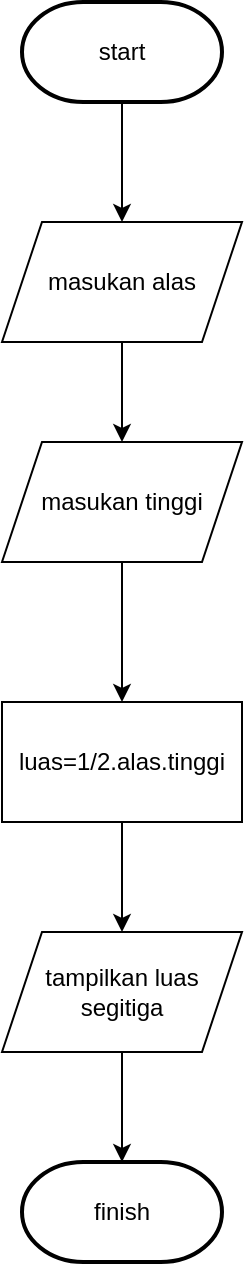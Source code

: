 <mxfile version="22.0.8" type="github">
  <diagram id="C5RBs43oDa-KdzZeNtuy" name="Page-1">
    <mxGraphModel dx="1100" dy="598" grid="1" gridSize="10" guides="1" tooltips="1" connect="1" arrows="1" fold="1" page="1" pageScale="1" pageWidth="827" pageHeight="1169" math="0" shadow="0">
      <root>
        <mxCell id="WIyWlLk6GJQsqaUBKTNV-0" />
        <mxCell id="WIyWlLk6GJQsqaUBKTNV-1" parent="WIyWlLk6GJQsqaUBKTNV-0" />
        <mxCell id="YuSJPij7RRGuD6907xtF-2" value="" style="edgeStyle=orthogonalEdgeStyle;rounded=0;orthogonalLoop=1;jettySize=auto;html=1;" edge="1" parent="WIyWlLk6GJQsqaUBKTNV-1" source="YuSJPij7RRGuD6907xtF-0" target="YuSJPij7RRGuD6907xtF-1">
          <mxGeometry relative="1" as="geometry" />
        </mxCell>
        <mxCell id="YuSJPij7RRGuD6907xtF-0" value="start" style="strokeWidth=2;html=1;shape=mxgraph.flowchart.terminator;whiteSpace=wrap;" vertex="1" parent="WIyWlLk6GJQsqaUBKTNV-1">
          <mxGeometry x="380" y="90" width="100" height="50" as="geometry" />
        </mxCell>
        <mxCell id="YuSJPij7RRGuD6907xtF-4" value="" style="edgeStyle=orthogonalEdgeStyle;rounded=0;orthogonalLoop=1;jettySize=auto;html=1;" edge="1" parent="WIyWlLk6GJQsqaUBKTNV-1" source="YuSJPij7RRGuD6907xtF-1" target="YuSJPij7RRGuD6907xtF-3">
          <mxGeometry relative="1" as="geometry" />
        </mxCell>
        <mxCell id="YuSJPij7RRGuD6907xtF-1" value="masukan alas" style="shape=parallelogram;perimeter=parallelogramPerimeter;whiteSpace=wrap;html=1;fixedSize=1;" vertex="1" parent="WIyWlLk6GJQsqaUBKTNV-1">
          <mxGeometry x="370" y="200" width="120" height="60" as="geometry" />
        </mxCell>
        <mxCell id="YuSJPij7RRGuD6907xtF-6" value="" style="edgeStyle=orthogonalEdgeStyle;rounded=0;orthogonalLoop=1;jettySize=auto;html=1;" edge="1" parent="WIyWlLk6GJQsqaUBKTNV-1" source="YuSJPij7RRGuD6907xtF-3" target="YuSJPij7RRGuD6907xtF-5">
          <mxGeometry relative="1" as="geometry" />
        </mxCell>
        <mxCell id="YuSJPij7RRGuD6907xtF-3" value="masukan tinggi" style="shape=parallelogram;perimeter=parallelogramPerimeter;whiteSpace=wrap;html=1;fixedSize=1;" vertex="1" parent="WIyWlLk6GJQsqaUBKTNV-1">
          <mxGeometry x="370" y="310" width="120" height="60" as="geometry" />
        </mxCell>
        <mxCell id="YuSJPij7RRGuD6907xtF-8" value="" style="edgeStyle=orthogonalEdgeStyle;rounded=0;orthogonalLoop=1;jettySize=auto;html=1;" edge="1" parent="WIyWlLk6GJQsqaUBKTNV-1" source="YuSJPij7RRGuD6907xtF-5" target="YuSJPij7RRGuD6907xtF-7">
          <mxGeometry relative="1" as="geometry" />
        </mxCell>
        <mxCell id="YuSJPij7RRGuD6907xtF-5" value="luas=1/2.alas.tinggi" style="rounded=0;whiteSpace=wrap;html=1;" vertex="1" parent="WIyWlLk6GJQsqaUBKTNV-1">
          <mxGeometry x="370" y="440" width="120" height="60" as="geometry" />
        </mxCell>
        <mxCell id="YuSJPij7RRGuD6907xtF-10" value="" style="edgeStyle=orthogonalEdgeStyle;rounded=0;orthogonalLoop=1;jettySize=auto;html=1;" edge="1" parent="WIyWlLk6GJQsqaUBKTNV-1" source="YuSJPij7RRGuD6907xtF-7" target="YuSJPij7RRGuD6907xtF-9">
          <mxGeometry relative="1" as="geometry" />
        </mxCell>
        <mxCell id="YuSJPij7RRGuD6907xtF-7" value="tampilkan luas segitiga" style="shape=parallelogram;perimeter=parallelogramPerimeter;whiteSpace=wrap;html=1;fixedSize=1;" vertex="1" parent="WIyWlLk6GJQsqaUBKTNV-1">
          <mxGeometry x="370" y="555" width="120" height="60" as="geometry" />
        </mxCell>
        <mxCell id="YuSJPij7RRGuD6907xtF-9" value="finish" style="strokeWidth=2;html=1;shape=mxgraph.flowchart.terminator;whiteSpace=wrap;" vertex="1" parent="WIyWlLk6GJQsqaUBKTNV-1">
          <mxGeometry x="380" y="670" width="100" height="50" as="geometry" />
        </mxCell>
      </root>
    </mxGraphModel>
  </diagram>
</mxfile>
